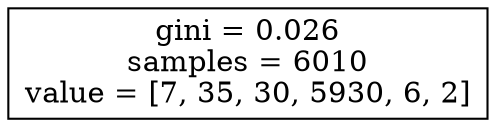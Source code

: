 digraph Tree {
node [shape=box] ;
0 [label="gini = 0.026\nsamples = 6010\nvalue = [7, 35, 30, 5930, 6, 2]"] ;
}
